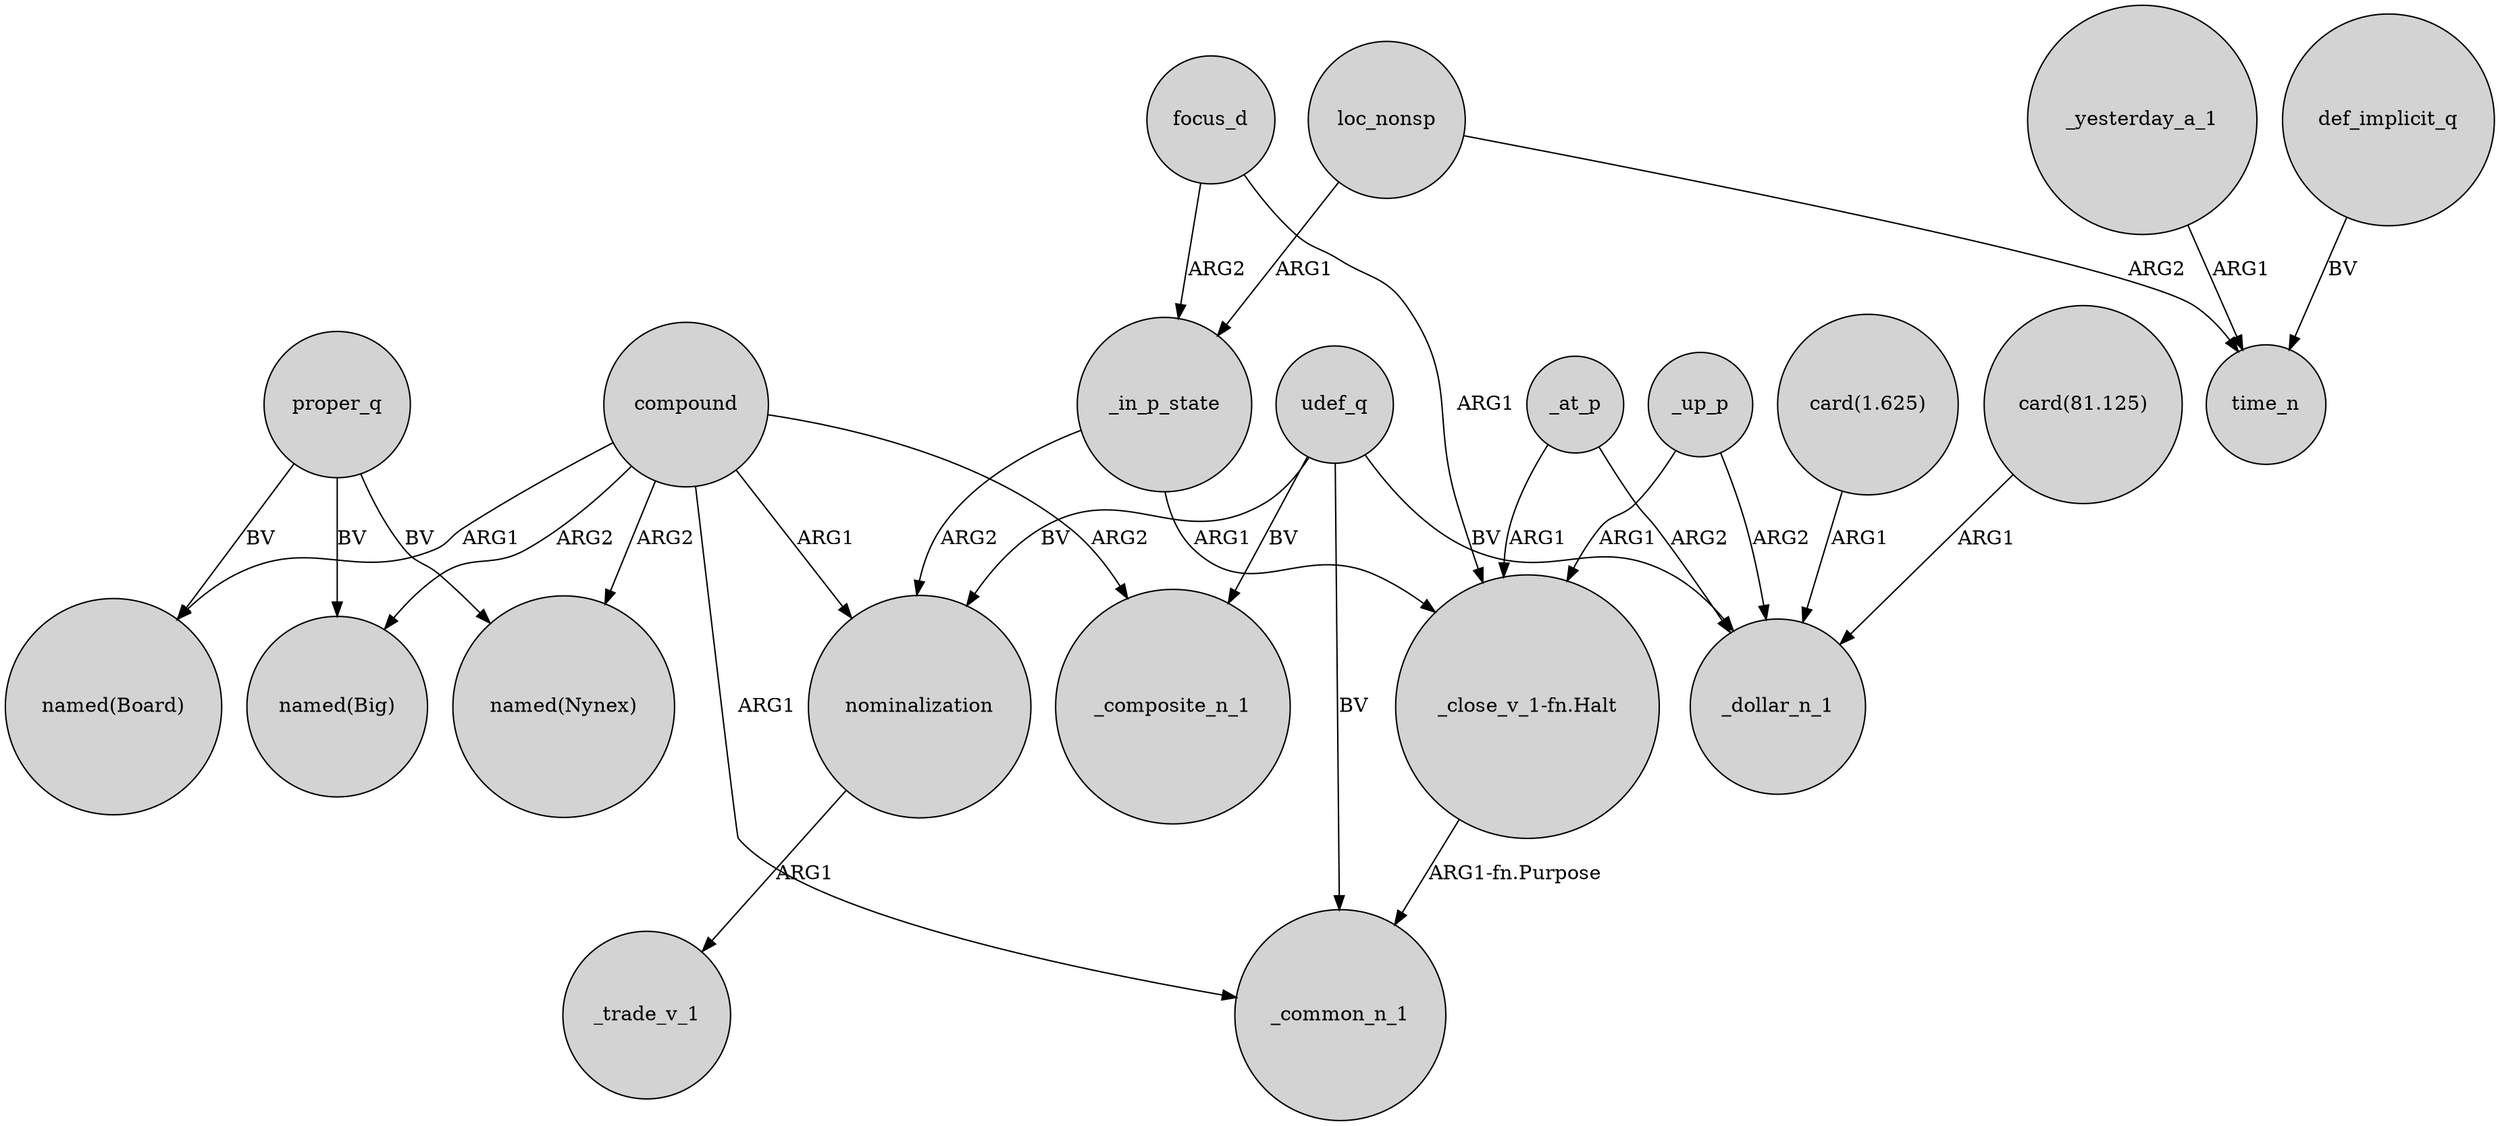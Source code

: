 digraph {
	node [shape=circle style=filled]
	_in_p_state -> nominalization [label=ARG2]
	focus_d -> "_close_v_1-fn.Halt" [label=ARG1]
	focus_d -> _in_p_state [label=ARG2]
	_in_p_state -> "_close_v_1-fn.Halt" [label=ARG1]
	compound -> "named(Big)" [label=ARG2]
	udef_q -> nominalization [label=BV]
	compound -> _common_n_1 [label=ARG1]
	_yesterday_a_1 -> time_n [label=ARG1]
	udef_q -> _common_n_1 [label=BV]
	_up_p -> _dollar_n_1 [label=ARG2]
	compound -> nominalization [label=ARG1]
	_up_p -> "_close_v_1-fn.Halt" [label=ARG1]
	_at_p -> _dollar_n_1 [label=ARG2]
	_at_p -> "_close_v_1-fn.Halt" [label=ARG1]
	udef_q -> _dollar_n_1 [label=BV]
	proper_q -> "named(Nynex)" [label=BV]
	proper_q -> "named(Big)" [label=BV]
	"card(1.625)" -> _dollar_n_1 [label=ARG1]
	udef_q -> _composite_n_1 [label=BV]
	"card(81.125)" -> _dollar_n_1 [label=ARG1]
	proper_q -> "named(Board)" [label=BV]
	loc_nonsp -> time_n [label=ARG2]
	def_implicit_q -> time_n [label=BV]
	compound -> "named(Nynex)" [label=ARG2]
	compound -> "named(Board)" [label=ARG1]
	loc_nonsp -> _in_p_state [label=ARG1]
	compound -> _composite_n_1 [label=ARG2]
	"_close_v_1-fn.Halt" -> _common_n_1 [label="ARG1-fn.Purpose"]
	nominalization -> _trade_v_1 [label=ARG1]
}
